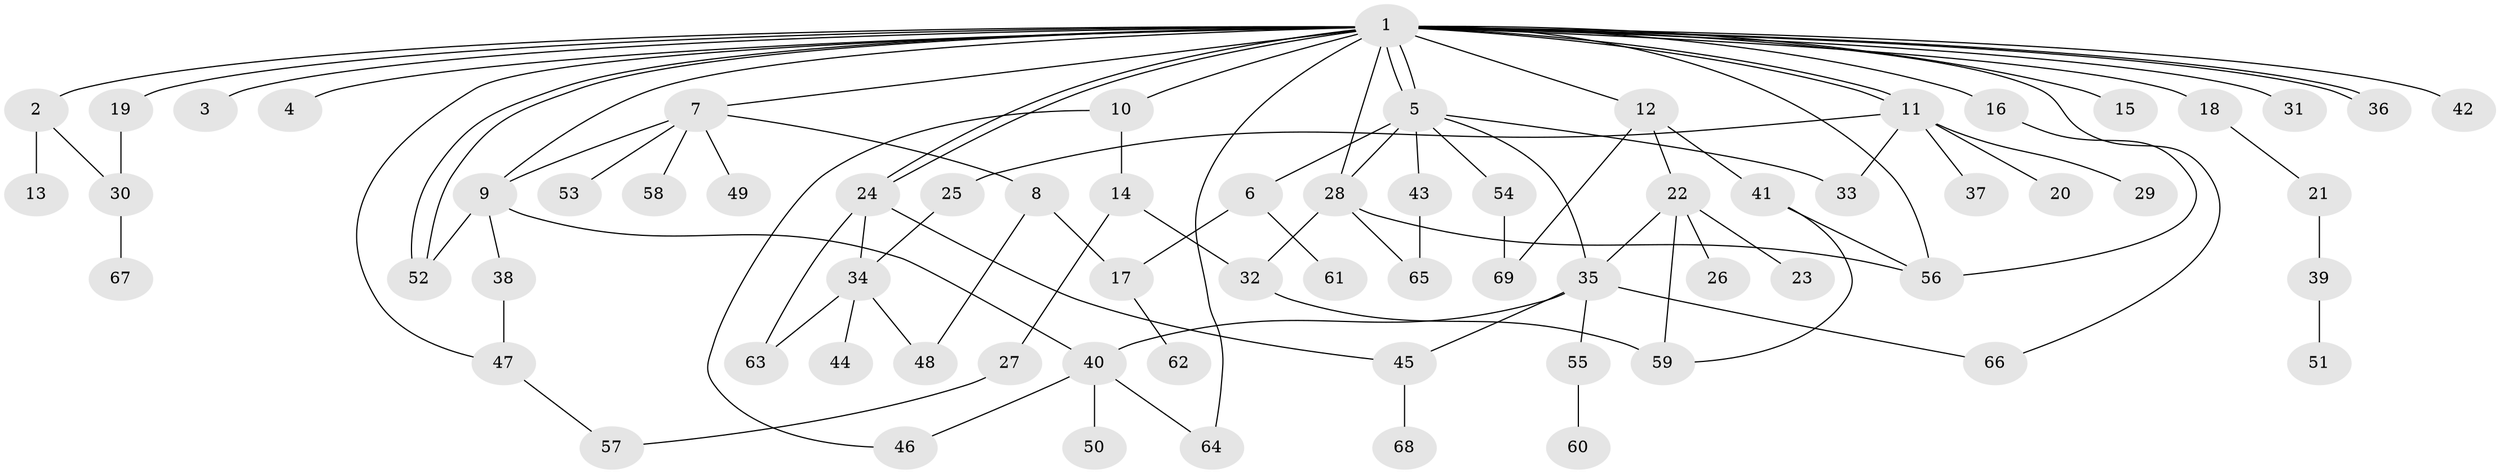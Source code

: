 // Generated by graph-tools (version 1.1) at 2025/11/02/27/25 16:11:13]
// undirected, 69 vertices, 98 edges
graph export_dot {
graph [start="1"]
  node [color=gray90,style=filled];
  1;
  2;
  3;
  4;
  5;
  6;
  7;
  8;
  9;
  10;
  11;
  12;
  13;
  14;
  15;
  16;
  17;
  18;
  19;
  20;
  21;
  22;
  23;
  24;
  25;
  26;
  27;
  28;
  29;
  30;
  31;
  32;
  33;
  34;
  35;
  36;
  37;
  38;
  39;
  40;
  41;
  42;
  43;
  44;
  45;
  46;
  47;
  48;
  49;
  50;
  51;
  52;
  53;
  54;
  55;
  56;
  57;
  58;
  59;
  60;
  61;
  62;
  63;
  64;
  65;
  66;
  67;
  68;
  69;
  1 -- 2;
  1 -- 3;
  1 -- 4;
  1 -- 5;
  1 -- 5;
  1 -- 7;
  1 -- 9;
  1 -- 10;
  1 -- 11;
  1 -- 11;
  1 -- 12;
  1 -- 15;
  1 -- 16;
  1 -- 18;
  1 -- 19;
  1 -- 24;
  1 -- 24;
  1 -- 28;
  1 -- 31;
  1 -- 36;
  1 -- 36;
  1 -- 42;
  1 -- 47;
  1 -- 52;
  1 -- 52;
  1 -- 56;
  1 -- 64;
  1 -- 66;
  2 -- 13;
  2 -- 30;
  5 -- 6;
  5 -- 28;
  5 -- 33;
  5 -- 35;
  5 -- 43;
  5 -- 54;
  6 -- 17;
  6 -- 61;
  7 -- 8;
  7 -- 9;
  7 -- 49;
  7 -- 53;
  7 -- 58;
  8 -- 17;
  8 -- 48;
  9 -- 38;
  9 -- 40;
  9 -- 52;
  10 -- 14;
  10 -- 46;
  11 -- 20;
  11 -- 25;
  11 -- 29;
  11 -- 33;
  11 -- 37;
  12 -- 22;
  12 -- 41;
  12 -- 69;
  14 -- 27;
  14 -- 32;
  16 -- 56;
  17 -- 62;
  18 -- 21;
  19 -- 30;
  21 -- 39;
  22 -- 23;
  22 -- 26;
  22 -- 35;
  22 -- 59;
  24 -- 34;
  24 -- 45;
  24 -- 63;
  25 -- 34;
  27 -- 57;
  28 -- 32;
  28 -- 56;
  28 -- 65;
  30 -- 67;
  32 -- 59;
  34 -- 44;
  34 -- 48;
  34 -- 63;
  35 -- 40;
  35 -- 45;
  35 -- 55;
  35 -- 66;
  38 -- 47;
  39 -- 51;
  40 -- 46;
  40 -- 50;
  40 -- 64;
  41 -- 56;
  41 -- 59;
  43 -- 65;
  45 -- 68;
  47 -- 57;
  54 -- 69;
  55 -- 60;
}
